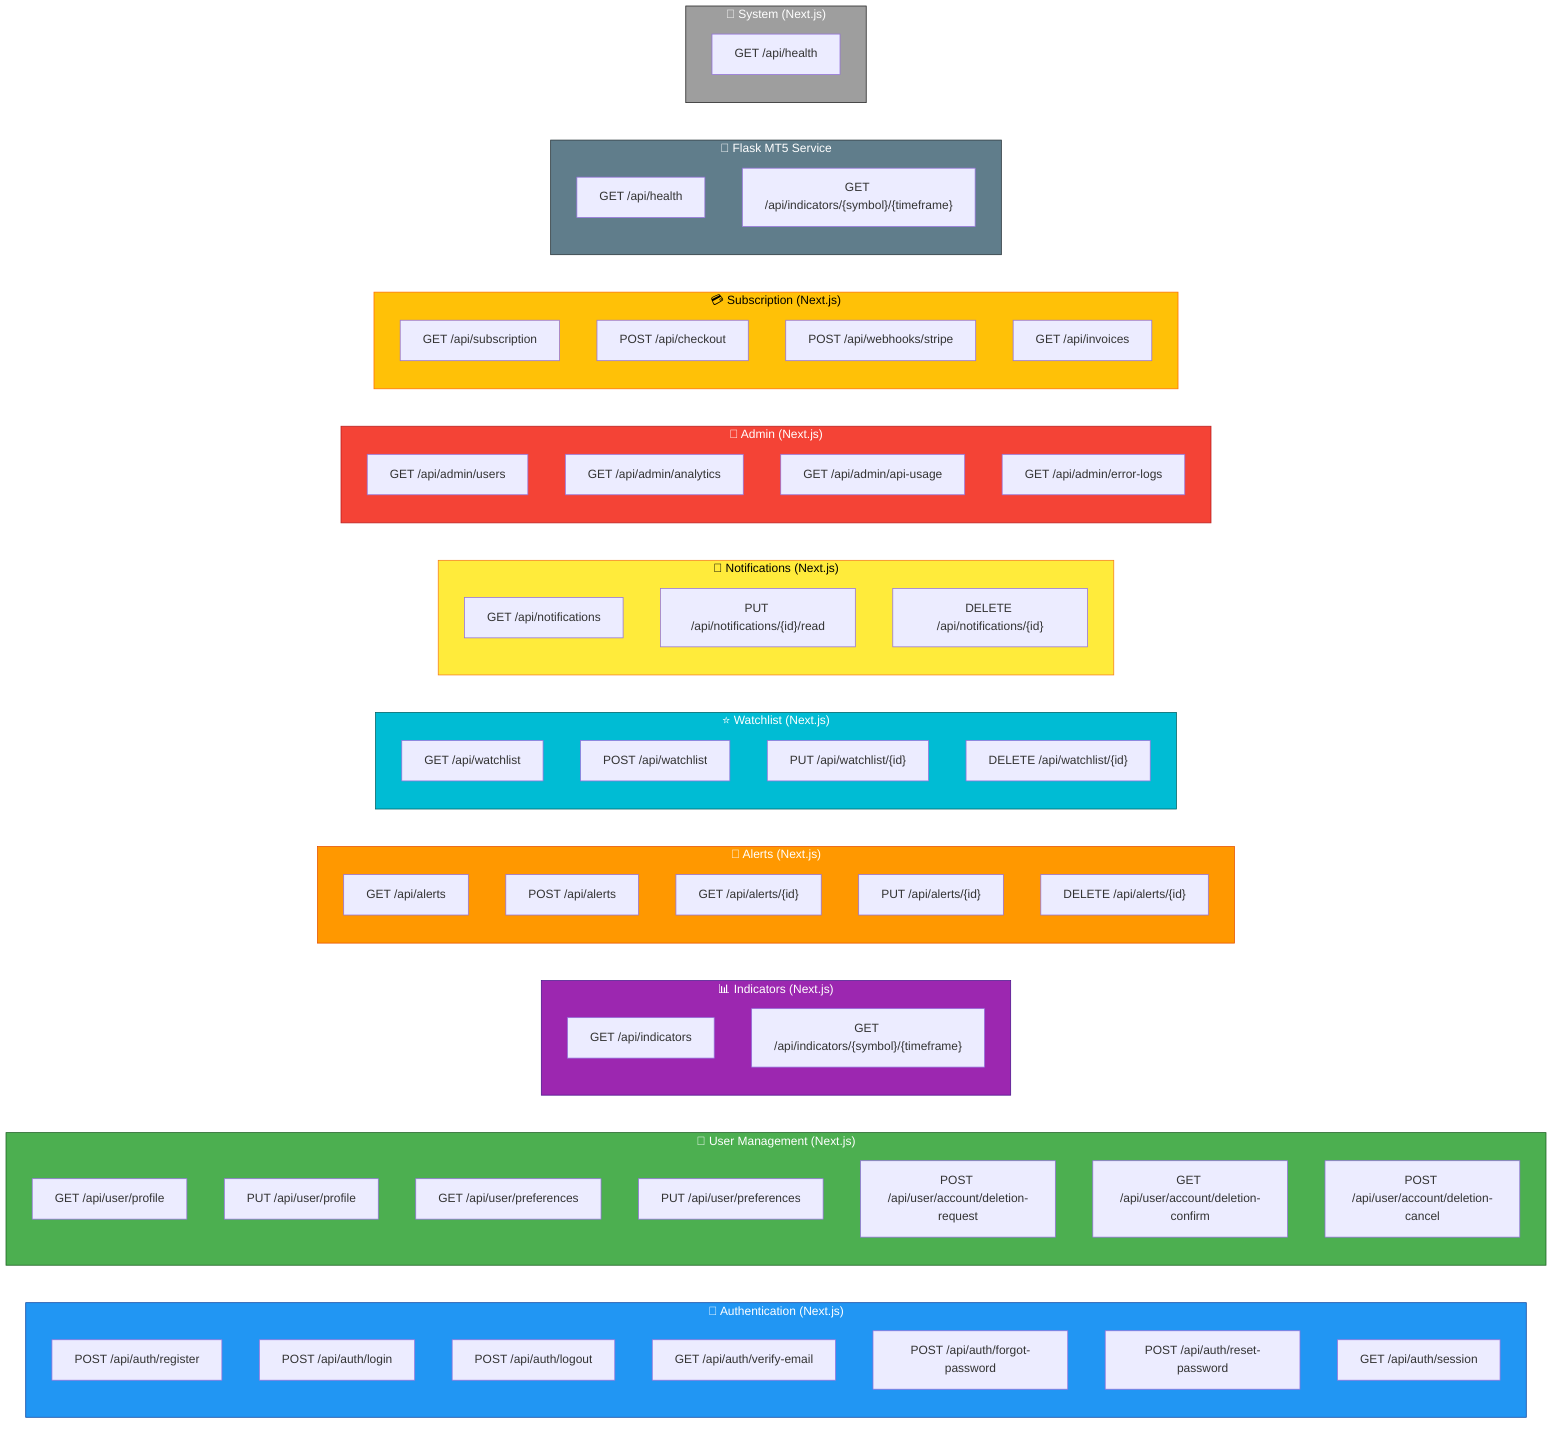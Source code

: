 graph LR
    subgraph Auth["🔐 Authentication (Next.js)"]
        A1["POST /api/auth/register"]
        A2["POST /api/auth/login"]
        A3["POST /api/auth/logout"]
        A4["GET /api/auth/verify-email"]
        A5["POST /api/auth/forgot-password"]
        A6["POST /api/auth/reset-password"]
        A7["GET /api/auth/session"]
    end
    
    subgraph User["👤 User Management (Next.js)"]
        U1["GET /api/user/profile"]
        U2["PUT /api/user/profile"]
        U3["GET /api/user/preferences"]
        U4["PUT /api/user/preferences"]
        U5["POST /api/user/account/deletion-request"]
        U6["GET /api/user/account/deletion-confirm"]
        U7["POST /api/user/account/deletion-cancel"]
    end
    
    subgraph Indicators["📊 Indicators (Next.js)"]
        I1["GET /api/indicators"]
        I2["GET /api/indicators/{symbol}/{timeframe}"]
    end
    
    subgraph Alerts["🔔 Alerts (Next.js)"]
        AL1["GET /api/alerts"]
        AL2["POST /api/alerts"]
        AL3["GET /api/alerts/{id}"]
        AL4["PUT /api/alerts/{id}"]
        AL5["DELETE /api/alerts/{id}"]
    end
    
    subgraph Watchlist["⭐ Watchlist (Next.js)"]
        W1["GET /api/watchlist"]
        W2["POST /api/watchlist"]
        W3["PUT /api/watchlist/{id}"]
        W4["DELETE /api/watchlist/{id}"]
    end
    
    subgraph Notifications["🔔 Notifications (Next.js)"]
        N1["GET /api/notifications"]
        N2["PUT /api/notifications/{id}/read"]
        N3["DELETE /api/notifications/{id}"]
    end
    
    subgraph Admin["👑 Admin (Next.js)"]
        AD1["GET /api/admin/users"]
        AD2["GET /api/admin/analytics"]
        AD3["GET /api/admin/api-usage"]
        AD4["GET /api/admin/error-logs"]
    end
    
    subgraph Subscription["💳 Subscription (Next.js)"]
        S1["GET /api/subscription"]
        S2["POST /api/checkout"]
        S3["POST /api/webhooks/stripe"]
        S4["GET /api/invoices"]
    end
    
    subgraph Flask["🐍 Flask MT5 Service"]
        F1["GET /api/health"]
        F2["GET /api/indicators/{symbol}/{timeframe}"]
    end
    
    subgraph System["🔧 System (Next.js)"]
        SY1["GET /api/health"]
    end
    
    style Auth fill:#2196F3,stroke:#0D47A1,color:#fff
    style User fill:#4CAF50,stroke:#1B5E20,color:#fff
    style Indicators fill:#9C27B0,stroke:#4A148C,color:#fff
    style Alerts fill:#FF9800,stroke:#E65100,color:#fff
    style Watchlist fill:#00BCD4,stroke:#006064,color:#fff
    style Notifications fill:#FFEB3B,stroke:#F57F17,color:#000
    style Admin fill:#F44336,stroke:#B71C1C,color:#fff
    style Subscription fill:#FFC107,stroke:#FF6F00,color:#000
    style Flask fill:#607D8B,stroke:#263238,color:#fff
    style System fill:#9E9E9E,stroke:#212121,color:#fff